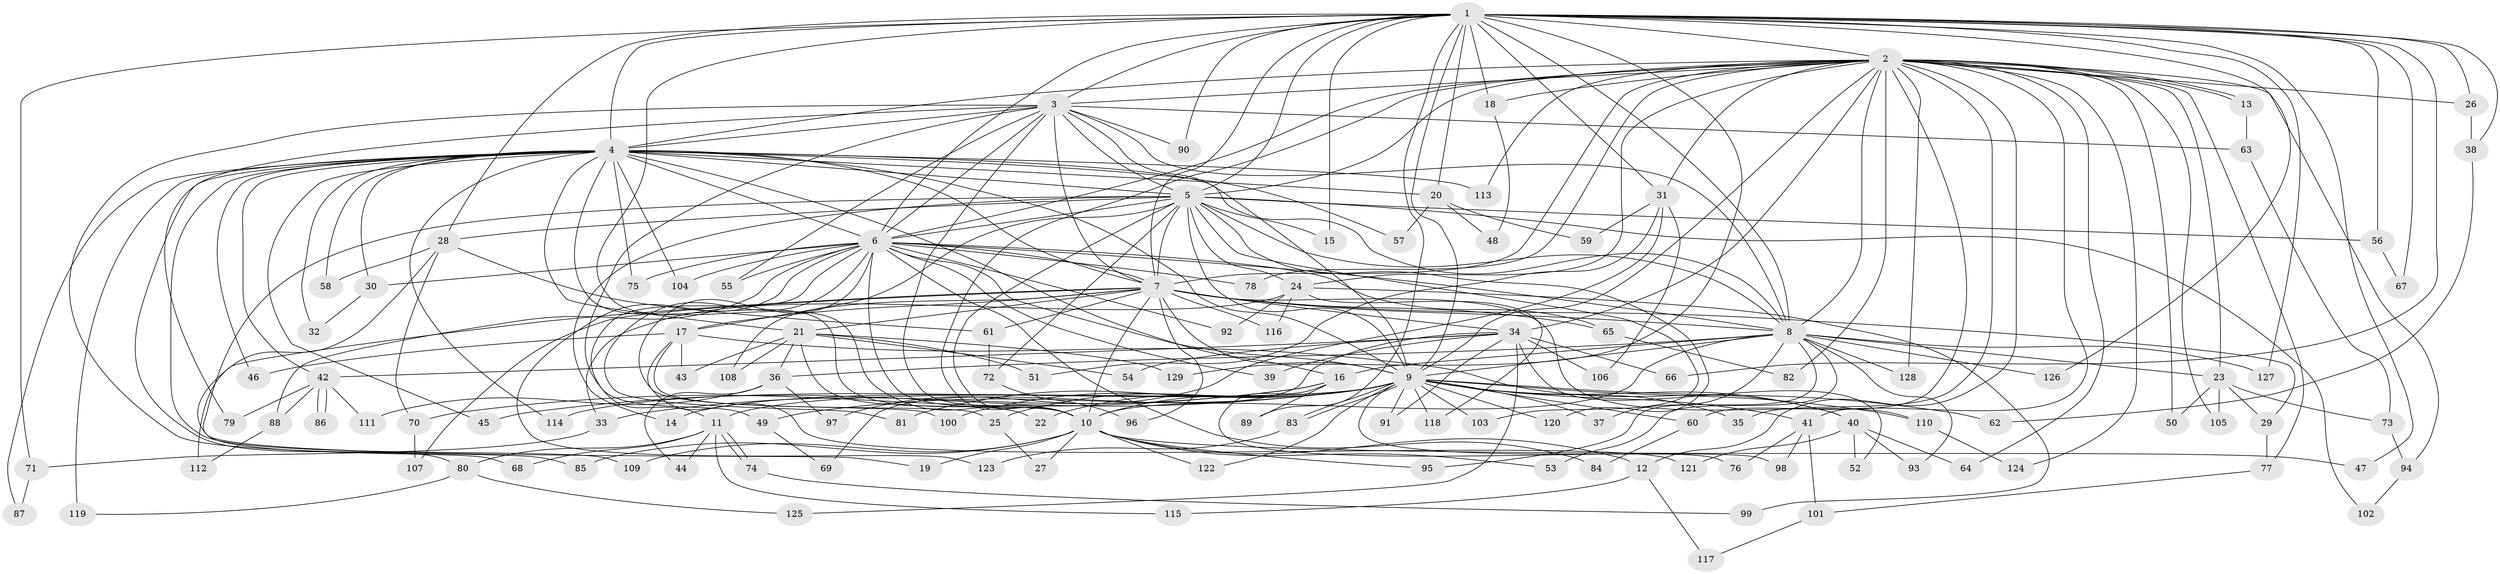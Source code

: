 // Generated by graph-tools (version 1.1) at 2025/44/03/09/25 04:44:37]
// undirected, 129 vertices, 283 edges
graph export_dot {
graph [start="1"]
  node [color=gray90,style=filled];
  1;
  2;
  3;
  4;
  5;
  6;
  7;
  8;
  9;
  10;
  11;
  12;
  13;
  14;
  15;
  16;
  17;
  18;
  19;
  20;
  21;
  22;
  23;
  24;
  25;
  26;
  27;
  28;
  29;
  30;
  31;
  32;
  33;
  34;
  35;
  36;
  37;
  38;
  39;
  40;
  41;
  42;
  43;
  44;
  45;
  46;
  47;
  48;
  49;
  50;
  51;
  52;
  53;
  54;
  55;
  56;
  57;
  58;
  59;
  60;
  61;
  62;
  63;
  64;
  65;
  66;
  67;
  68;
  69;
  70;
  71;
  72;
  73;
  74;
  75;
  76;
  77;
  78;
  79;
  80;
  81;
  82;
  83;
  84;
  85;
  86;
  87;
  88;
  89;
  90;
  91;
  92;
  93;
  94;
  95;
  96;
  97;
  98;
  99;
  100;
  101;
  102;
  103;
  104;
  105;
  106;
  107;
  108;
  109;
  110;
  111;
  112;
  113;
  114;
  115;
  116;
  117;
  118;
  119;
  120;
  121;
  122;
  123;
  124;
  125;
  126;
  127;
  128;
  129;
  1 -- 2;
  1 -- 3;
  1 -- 4;
  1 -- 5;
  1 -- 6;
  1 -- 7;
  1 -- 8;
  1 -- 9;
  1 -- 10;
  1 -- 15;
  1 -- 18;
  1 -- 20;
  1 -- 26;
  1 -- 28;
  1 -- 31;
  1 -- 38;
  1 -- 47;
  1 -- 56;
  1 -- 66;
  1 -- 67;
  1 -- 71;
  1 -- 89;
  1 -- 90;
  1 -- 126;
  1 -- 127;
  1 -- 129;
  2 -- 3;
  2 -- 4;
  2 -- 5;
  2 -- 6;
  2 -- 7;
  2 -- 8;
  2 -- 9;
  2 -- 10;
  2 -- 12;
  2 -- 13;
  2 -- 13;
  2 -- 18;
  2 -- 23;
  2 -- 24;
  2 -- 26;
  2 -- 31;
  2 -- 34;
  2 -- 35;
  2 -- 41;
  2 -- 50;
  2 -- 60;
  2 -- 64;
  2 -- 77;
  2 -- 78;
  2 -- 82;
  2 -- 94;
  2 -- 105;
  2 -- 113;
  2 -- 124;
  2 -- 128;
  3 -- 4;
  3 -- 5;
  3 -- 6;
  3 -- 7;
  3 -- 8;
  3 -- 9;
  3 -- 10;
  3 -- 49;
  3 -- 55;
  3 -- 63;
  3 -- 79;
  3 -- 85;
  3 -- 90;
  4 -- 5;
  4 -- 6;
  4 -- 7;
  4 -- 8;
  4 -- 9;
  4 -- 10;
  4 -- 16;
  4 -- 20;
  4 -- 21;
  4 -- 30;
  4 -- 32;
  4 -- 42;
  4 -- 45;
  4 -- 46;
  4 -- 57;
  4 -- 58;
  4 -- 75;
  4 -- 80;
  4 -- 87;
  4 -- 104;
  4 -- 109;
  4 -- 113;
  4 -- 114;
  4 -- 119;
  5 -- 6;
  5 -- 7;
  5 -- 8;
  5 -- 9;
  5 -- 10;
  5 -- 14;
  5 -- 15;
  5 -- 17;
  5 -- 19;
  5 -- 24;
  5 -- 28;
  5 -- 56;
  5 -- 72;
  5 -- 102;
  5 -- 103;
  5 -- 120;
  6 -- 7;
  6 -- 8;
  6 -- 9;
  6 -- 10;
  6 -- 11;
  6 -- 30;
  6 -- 39;
  6 -- 55;
  6 -- 65;
  6 -- 75;
  6 -- 78;
  6 -- 81;
  6 -- 84;
  6 -- 88;
  6 -- 92;
  6 -- 100;
  6 -- 104;
  6 -- 123;
  7 -- 8;
  7 -- 9;
  7 -- 10;
  7 -- 17;
  7 -- 21;
  7 -- 29;
  7 -- 34;
  7 -- 61;
  7 -- 65;
  7 -- 96;
  7 -- 107;
  7 -- 108;
  7 -- 110;
  7 -- 112;
  7 -- 116;
  8 -- 9;
  8 -- 10;
  8 -- 16;
  8 -- 23;
  8 -- 36;
  8 -- 37;
  8 -- 53;
  8 -- 93;
  8 -- 95;
  8 -- 126;
  8 -- 127;
  8 -- 128;
  9 -- 10;
  9 -- 11;
  9 -- 14;
  9 -- 22;
  9 -- 25;
  9 -- 35;
  9 -- 37;
  9 -- 40;
  9 -- 41;
  9 -- 45;
  9 -- 49;
  9 -- 60;
  9 -- 62;
  9 -- 81;
  9 -- 83;
  9 -- 83;
  9 -- 91;
  9 -- 98;
  9 -- 100;
  9 -- 103;
  9 -- 110;
  9 -- 114;
  9 -- 118;
  9 -- 120;
  9 -- 122;
  10 -- 12;
  10 -- 19;
  10 -- 27;
  10 -- 47;
  10 -- 53;
  10 -- 85;
  10 -- 95;
  10 -- 109;
  10 -- 122;
  11 -- 44;
  11 -- 68;
  11 -- 74;
  11 -- 74;
  11 -- 80;
  11 -- 115;
  12 -- 115;
  12 -- 117;
  13 -- 63;
  16 -- 33;
  16 -- 70;
  16 -- 76;
  16 -- 89;
  17 -- 25;
  17 -- 40;
  17 -- 43;
  17 -- 46;
  17 -- 121;
  18 -- 48;
  20 -- 48;
  20 -- 57;
  20 -- 59;
  21 -- 22;
  21 -- 36;
  21 -- 43;
  21 -- 51;
  21 -- 54;
  21 -- 108;
  21 -- 129;
  23 -- 29;
  23 -- 50;
  23 -- 73;
  23 -- 105;
  24 -- 33;
  24 -- 92;
  24 -- 99;
  24 -- 116;
  24 -- 118;
  25 -- 27;
  26 -- 38;
  28 -- 58;
  28 -- 61;
  28 -- 68;
  28 -- 70;
  29 -- 77;
  30 -- 32;
  31 -- 51;
  31 -- 59;
  31 -- 97;
  31 -- 106;
  33 -- 71;
  34 -- 39;
  34 -- 42;
  34 -- 52;
  34 -- 54;
  34 -- 66;
  34 -- 69;
  34 -- 91;
  34 -- 106;
  34 -- 125;
  36 -- 44;
  36 -- 97;
  36 -- 111;
  38 -- 62;
  40 -- 52;
  40 -- 64;
  40 -- 93;
  40 -- 121;
  41 -- 76;
  41 -- 98;
  41 -- 101;
  42 -- 79;
  42 -- 86;
  42 -- 86;
  42 -- 88;
  42 -- 111;
  49 -- 69;
  56 -- 67;
  60 -- 84;
  61 -- 72;
  63 -- 73;
  65 -- 82;
  70 -- 107;
  71 -- 87;
  72 -- 96;
  73 -- 94;
  74 -- 99;
  77 -- 101;
  80 -- 119;
  80 -- 125;
  83 -- 123;
  88 -- 112;
  94 -- 102;
  101 -- 117;
  110 -- 124;
}
